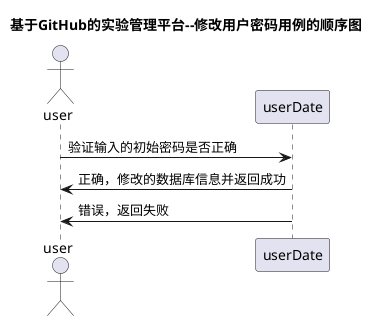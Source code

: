 @startuml

title 基于GitHub的实验管理平台--修改用户密码用例的顺序图

actor user

user -> userDate:验证输入的初始密码是否正确

userDate -> user :正确，修改的数据库信息并返回成功

userDate -> user :错误，返回失败


@endum